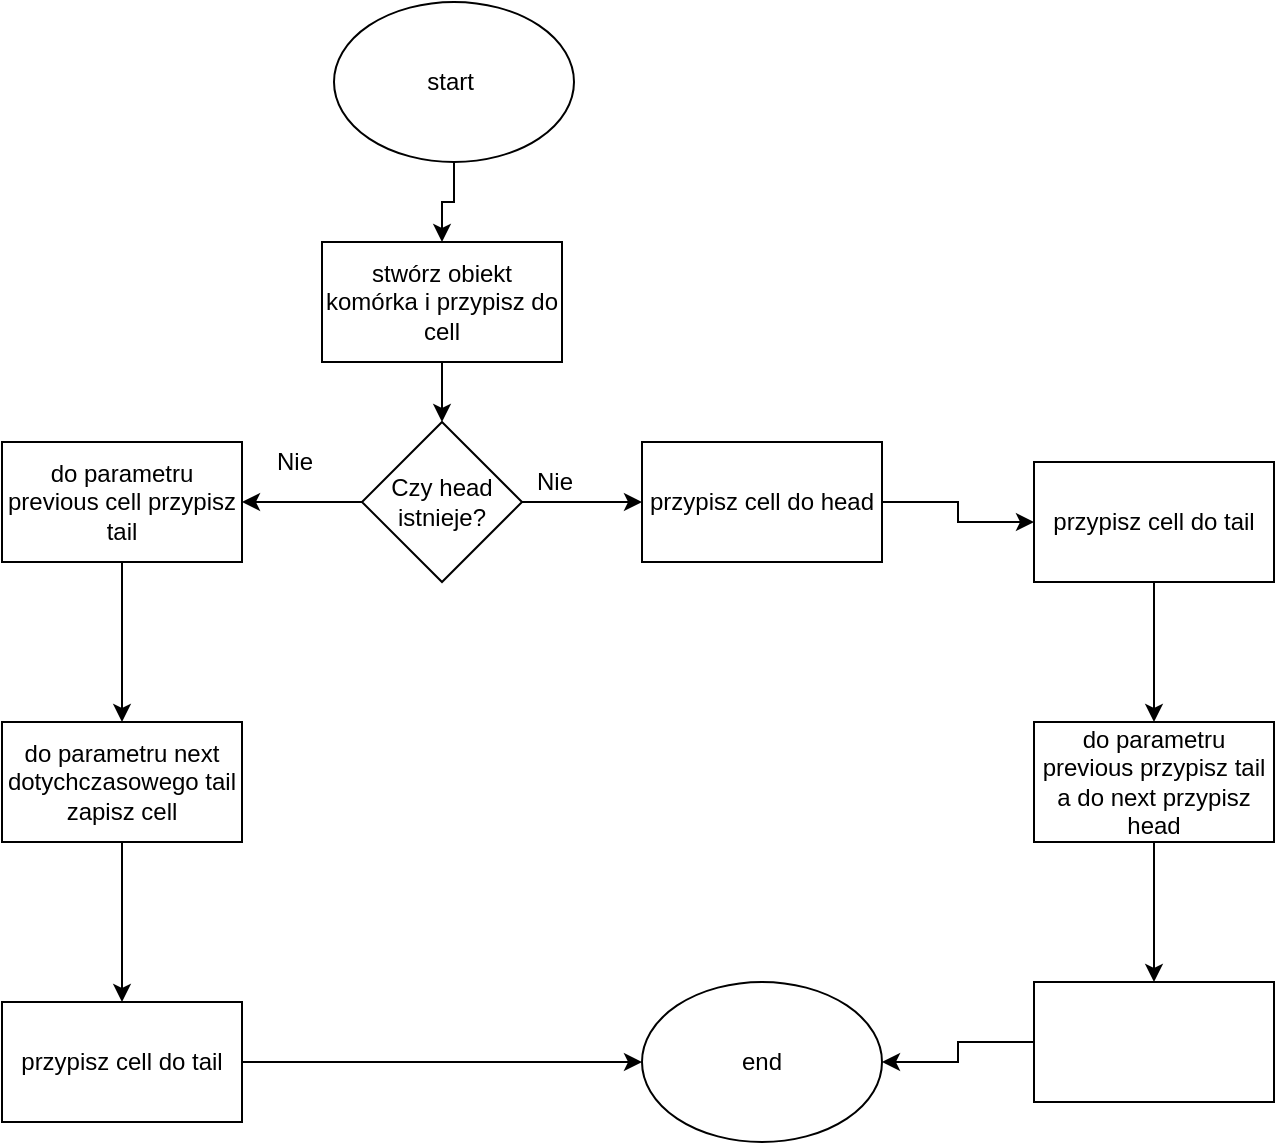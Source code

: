 <mxfile version="13.7.9" type="device"><diagram id="Xb9-wsaLiu7OIISjk3Db" name="Strona-1"><mxGraphModel dx="1024" dy="592" grid="1" gridSize="10" guides="1" tooltips="1" connect="1" arrows="1" fold="1" page="1" pageScale="1" pageWidth="827" pageHeight="1169" math="0" shadow="0"><root><mxCell id="0"/><mxCell id="1" parent="0"/><mxCell id="ZfvNI4L8ylh80qpm3arC-3" value="" style="edgeStyle=orthogonalEdgeStyle;rounded=0;orthogonalLoop=1;jettySize=auto;html=1;" parent="1" source="ZfvNI4L8ylh80qpm3arC-1" target="ZfvNI4L8ylh80qpm3arC-2" edge="1"><mxGeometry relative="1" as="geometry"/></mxCell><mxCell id="ZfvNI4L8ylh80qpm3arC-1" value="start&amp;nbsp;" style="ellipse;whiteSpace=wrap;html=1;" parent="1" vertex="1"><mxGeometry x="300" y="40" width="120" height="80" as="geometry"/></mxCell><mxCell id="ZfvNI4L8ylh80qpm3arC-5" value="" style="edgeStyle=orthogonalEdgeStyle;rounded=0;orthogonalLoop=1;jettySize=auto;html=1;" parent="1" source="ZfvNI4L8ylh80qpm3arC-2" target="ZfvNI4L8ylh80qpm3arC-4" edge="1"><mxGeometry relative="1" as="geometry"/></mxCell><mxCell id="ZfvNI4L8ylh80qpm3arC-2" value="stwórz obiekt komórka i przypisz do cell" style="rounded=0;whiteSpace=wrap;html=1;" parent="1" vertex="1"><mxGeometry x="294" y="160" width="120" height="60" as="geometry"/></mxCell><mxCell id="ZfvNI4L8ylh80qpm3arC-7" value="" style="edgeStyle=orthogonalEdgeStyle;rounded=0;orthogonalLoop=1;jettySize=auto;html=1;" parent="1" source="ZfvNI4L8ylh80qpm3arC-4" target="ZfvNI4L8ylh80qpm3arC-6" edge="1"><mxGeometry relative="1" as="geometry"/></mxCell><mxCell id="ZfvNI4L8ylh80qpm3arC-14" value="" style="edgeStyle=orthogonalEdgeStyle;rounded=0;orthogonalLoop=1;jettySize=auto;html=1;" parent="1" source="ZfvNI4L8ylh80qpm3arC-4" target="ZfvNI4L8ylh80qpm3arC-13" edge="1"><mxGeometry relative="1" as="geometry"/></mxCell><mxCell id="ZfvNI4L8ylh80qpm3arC-4" value="Czy head istnieje?" style="rhombus;whiteSpace=wrap;html=1;" parent="1" vertex="1"><mxGeometry x="314" y="250" width="80" height="80" as="geometry"/></mxCell><mxCell id="ZfvNI4L8ylh80qpm3arC-10" value="" style="edgeStyle=orthogonalEdgeStyle;rounded=0;orthogonalLoop=1;jettySize=auto;html=1;" parent="1" source="ZfvNI4L8ylh80qpm3arC-6" target="ZfvNI4L8ylh80qpm3arC-9" edge="1"><mxGeometry relative="1" as="geometry"/></mxCell><mxCell id="ZfvNI4L8ylh80qpm3arC-6" value="przypisz cell do head" style="whiteSpace=wrap;html=1;" parent="1" vertex="1"><mxGeometry x="454" y="260" width="120" height="60" as="geometry"/></mxCell><mxCell id="ZfvNI4L8ylh80qpm3arC-8" value="Nie" style="text;html=1;align=center;verticalAlign=middle;resizable=0;points=[];autosize=1;" parent="1" vertex="1"><mxGeometry x="395" y="270" width="30" height="20" as="geometry"/></mxCell><mxCell id="dXOUN6fcNnsl8wQduNdC-2" value="" style="edgeStyle=orthogonalEdgeStyle;rounded=0;orthogonalLoop=1;jettySize=auto;html=1;" parent="1" source="ZfvNI4L8ylh80qpm3arC-9" target="dXOUN6fcNnsl8wQduNdC-1" edge="1"><mxGeometry relative="1" as="geometry"/></mxCell><mxCell id="ZfvNI4L8ylh80qpm3arC-9" value="&lt;span&gt;przypisz cell do tail&lt;/span&gt;" style="whiteSpace=wrap;html=1;" parent="1" vertex="1"><mxGeometry x="650" y="270" width="120" height="60" as="geometry"/></mxCell><mxCell id="ZfvNI4L8ylh80qpm3arC-11" value="end" style="ellipse;whiteSpace=wrap;html=1;" parent="1" vertex="1"><mxGeometry x="454" y="530" width="120" height="80" as="geometry"/></mxCell><mxCell id="ZfvNI4L8ylh80qpm3arC-17" value="" style="edgeStyle=orthogonalEdgeStyle;rounded=0;orthogonalLoop=1;jettySize=auto;html=1;" parent="1" source="ZfvNI4L8ylh80qpm3arC-13" target="ZfvNI4L8ylh80qpm3arC-16" edge="1"><mxGeometry relative="1" as="geometry"/></mxCell><mxCell id="ZfvNI4L8ylh80qpm3arC-13" value="do parametru previous cell przypisz tail" style="whiteSpace=wrap;html=1;" parent="1" vertex="1"><mxGeometry x="134" y="260" width="120" height="60" as="geometry"/></mxCell><mxCell id="ZfvNI4L8ylh80qpm3arC-15" value="Nie" style="text;html=1;align=center;verticalAlign=middle;resizable=0;points=[];autosize=1;" parent="1" vertex="1"><mxGeometry x="265" y="260" width="30" height="20" as="geometry"/></mxCell><mxCell id="ZfvNI4L8ylh80qpm3arC-19" value="" style="edgeStyle=orthogonalEdgeStyle;rounded=0;orthogonalLoop=1;jettySize=auto;html=1;" parent="1" source="ZfvNI4L8ylh80qpm3arC-16" target="ZfvNI4L8ylh80qpm3arC-18" edge="1"><mxGeometry relative="1" as="geometry"/></mxCell><mxCell id="ZfvNI4L8ylh80qpm3arC-16" value="do parametru next dotychczasowego tail zapisz cell" style="whiteSpace=wrap;html=1;" parent="1" vertex="1"><mxGeometry x="134" y="400" width="120" height="60" as="geometry"/></mxCell><mxCell id="dXOUN6fcNnsl8wQduNdC-4" style="edgeStyle=orthogonalEdgeStyle;rounded=0;orthogonalLoop=1;jettySize=auto;html=1;entryX=0;entryY=0.5;entryDx=0;entryDy=0;" parent="1" source="ZfvNI4L8ylh80qpm3arC-18" target="ZfvNI4L8ylh80qpm3arC-11" edge="1"><mxGeometry relative="1" as="geometry"/></mxCell><mxCell id="ZfvNI4L8ylh80qpm3arC-18" value="przypisz cell do tail" style="whiteSpace=wrap;html=1;" parent="1" vertex="1"><mxGeometry x="134" y="540" width="120" height="60" as="geometry"/></mxCell><mxCell id="5goUl88744yz7et_r_Gt-2" value="" style="edgeStyle=orthogonalEdgeStyle;rounded=0;orthogonalLoop=1;jettySize=auto;html=1;" edge="1" parent="1" source="dXOUN6fcNnsl8wQduNdC-1" target="5goUl88744yz7et_r_Gt-1"><mxGeometry relative="1" as="geometry"/></mxCell><mxCell id="dXOUN6fcNnsl8wQduNdC-1" value="do parametru previous przypisz tail a do next przypisz head" style="whiteSpace=wrap;html=1;" parent="1" vertex="1"><mxGeometry x="650" y="400" width="120" height="60" as="geometry"/></mxCell><mxCell id="5goUl88744yz7et_r_Gt-3" value="" style="edgeStyle=orthogonalEdgeStyle;rounded=0;orthogonalLoop=1;jettySize=auto;html=1;" edge="1" parent="1" source="5goUl88744yz7et_r_Gt-1" target="ZfvNI4L8ylh80qpm3arC-11"><mxGeometry relative="1" as="geometry"/></mxCell><mxCell id="5goUl88744yz7et_r_Gt-1" value="" style="rounded=0;whiteSpace=wrap;html=1;" vertex="1" parent="1"><mxGeometry x="650" y="530" width="120" height="60" as="geometry"/></mxCell></root></mxGraphModel></diagram></mxfile>